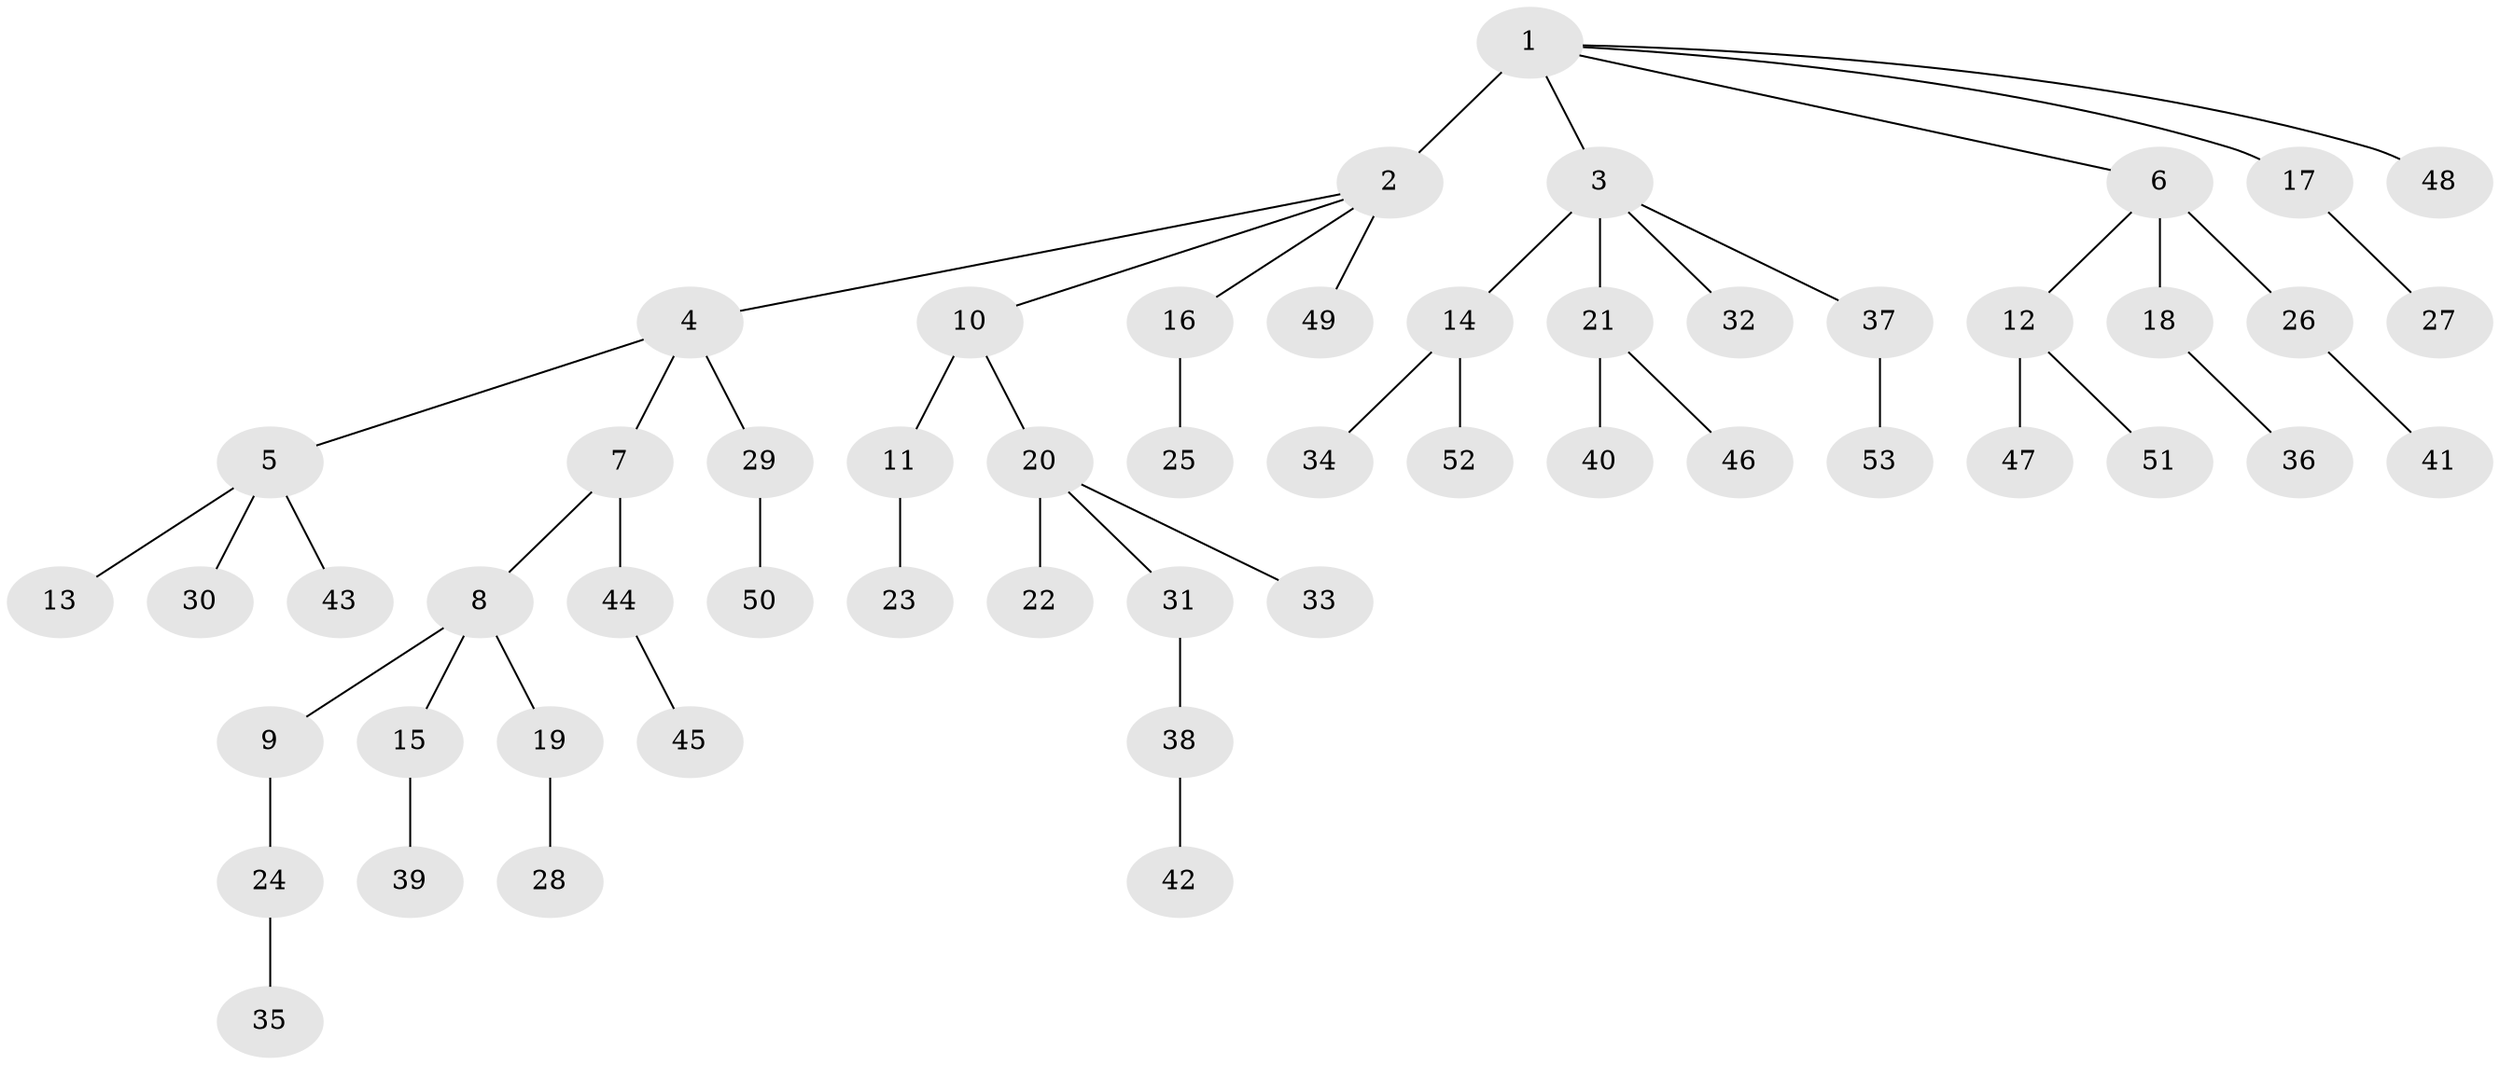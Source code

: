 // original degree distribution, {9: 0.009615384615384616, 5: 0.0673076923076923, 6: 0.009615384615384616, 4: 0.04807692307692308, 3: 0.09615384615384616, 1: 0.5192307692307693, 2: 0.25}
// Generated by graph-tools (version 1.1) at 2025/37/03/09/25 02:37:04]
// undirected, 53 vertices, 52 edges
graph export_dot {
graph [start="1"]
  node [color=gray90,style=filled];
  1;
  2;
  3;
  4;
  5;
  6;
  7;
  8;
  9;
  10;
  11;
  12;
  13;
  14;
  15;
  16;
  17;
  18;
  19;
  20;
  21;
  22;
  23;
  24;
  25;
  26;
  27;
  28;
  29;
  30;
  31;
  32;
  33;
  34;
  35;
  36;
  37;
  38;
  39;
  40;
  41;
  42;
  43;
  44;
  45;
  46;
  47;
  48;
  49;
  50;
  51;
  52;
  53;
  1 -- 2 [weight=4.0];
  1 -- 3 [weight=1.0];
  1 -- 6 [weight=1.0];
  1 -- 17 [weight=1.0];
  1 -- 48 [weight=1.0];
  2 -- 4 [weight=1.0];
  2 -- 10 [weight=1.0];
  2 -- 16 [weight=1.0];
  2 -- 49 [weight=1.0];
  3 -- 14 [weight=1.0];
  3 -- 21 [weight=1.0];
  3 -- 32 [weight=1.0];
  3 -- 37 [weight=1.0];
  4 -- 5 [weight=1.0];
  4 -- 7 [weight=1.0];
  4 -- 29 [weight=1.0];
  5 -- 13 [weight=1.0];
  5 -- 30 [weight=1.0];
  5 -- 43 [weight=1.0];
  6 -- 12 [weight=1.0];
  6 -- 18 [weight=1.0];
  6 -- 26 [weight=3.0];
  7 -- 8 [weight=1.0];
  7 -- 44 [weight=1.0];
  8 -- 9 [weight=1.0];
  8 -- 15 [weight=1.0];
  8 -- 19 [weight=1.0];
  9 -- 24 [weight=1.0];
  10 -- 11 [weight=2.0];
  10 -- 20 [weight=1.0];
  11 -- 23 [weight=1.0];
  12 -- 47 [weight=1.0];
  12 -- 51 [weight=1.0];
  14 -- 34 [weight=1.0];
  14 -- 52 [weight=1.0];
  15 -- 39 [weight=1.0];
  16 -- 25 [weight=2.0];
  17 -- 27 [weight=1.0];
  18 -- 36 [weight=1.0];
  19 -- 28 [weight=1.0];
  20 -- 22 [weight=1.0];
  20 -- 31 [weight=1.0];
  20 -- 33 [weight=1.0];
  21 -- 40 [weight=1.0];
  21 -- 46 [weight=1.0];
  24 -- 35 [weight=1.0];
  26 -- 41 [weight=1.0];
  29 -- 50 [weight=1.0];
  31 -- 38 [weight=1.0];
  37 -- 53 [weight=1.0];
  38 -- 42 [weight=1.0];
  44 -- 45 [weight=1.0];
}
